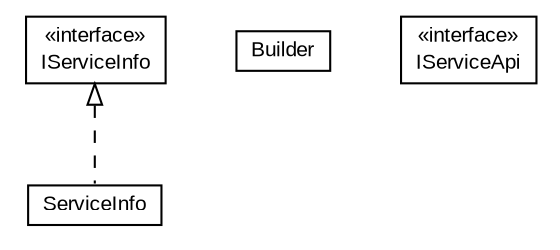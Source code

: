#!/usr/local/bin/dot
#
# Class diagram 
# Generated by UMLGraph version R5_6-24-gf6e263 (http://www.umlgraph.org/)
#

digraph G {
	edge [fontname="arial",fontsize=10,labelfontname="arial",labelfontsize=10];
	node [fontname="arial",fontsize=10,shape=plaintext];
	nodesep=0.25;
	ranksep=0.5;
	// com.mycompany.service.api.ServiceInfo
	c0 [label=<<table title="com.mycompany.service.api.ServiceInfo" border="0" cellborder="1" cellspacing="0" cellpadding="2" port="p" href="./ServiceInfo.html">
		<tr><td><table border="0" cellspacing="0" cellpadding="1">
<tr><td align="center" balign="center"> ServiceInfo </td></tr>
		</table></td></tr>
		</table>>, URL="./ServiceInfo.html", fontname="arial", fontcolor="black", fontsize=10.0];
	// com.mycompany.service.api.ServiceInfo.Builder
	c1 [label=<<table title="com.mycompany.service.api.ServiceInfo.Builder" border="0" cellborder="1" cellspacing="0" cellpadding="2" port="p" href="./ServiceInfo.Builder.html">
		<tr><td><table border="0" cellspacing="0" cellpadding="1">
<tr><td align="center" balign="center"> Builder </td></tr>
		</table></td></tr>
		</table>>, URL="./ServiceInfo.Builder.html", fontname="arial", fontcolor="black", fontsize=10.0];
	// com.mycompany.service.api.IServiceInfo
	c2 [label=<<table title="com.mycompany.service.api.IServiceInfo" border="0" cellborder="1" cellspacing="0" cellpadding="2" port="p" href="./IServiceInfo.html">
		<tr><td><table border="0" cellspacing="0" cellpadding="1">
<tr><td align="center" balign="center"> &#171;interface&#187; </td></tr>
<tr><td align="center" balign="center"> IServiceInfo </td></tr>
		</table></td></tr>
		</table>>, URL="./IServiceInfo.html", fontname="arial", fontcolor="black", fontsize=10.0];
	// com.mycompany.service.api.IServiceApi
	c3 [label=<<table title="com.mycompany.service.api.IServiceApi" border="0" cellborder="1" cellspacing="0" cellpadding="2" port="p" href="./IServiceApi.html">
		<tr><td><table border="0" cellspacing="0" cellpadding="1">
<tr><td align="center" balign="center"> &#171;interface&#187; </td></tr>
<tr><td align="center" balign="center"> IServiceApi </td></tr>
		</table></td></tr>
		</table>>, URL="./IServiceApi.html", fontname="arial", fontcolor="black", fontsize=10.0];
	//com.mycompany.service.api.ServiceInfo implements com.mycompany.service.api.IServiceInfo
	c2:p -> c0:p [dir=back,arrowtail=empty,style=dashed];
}

